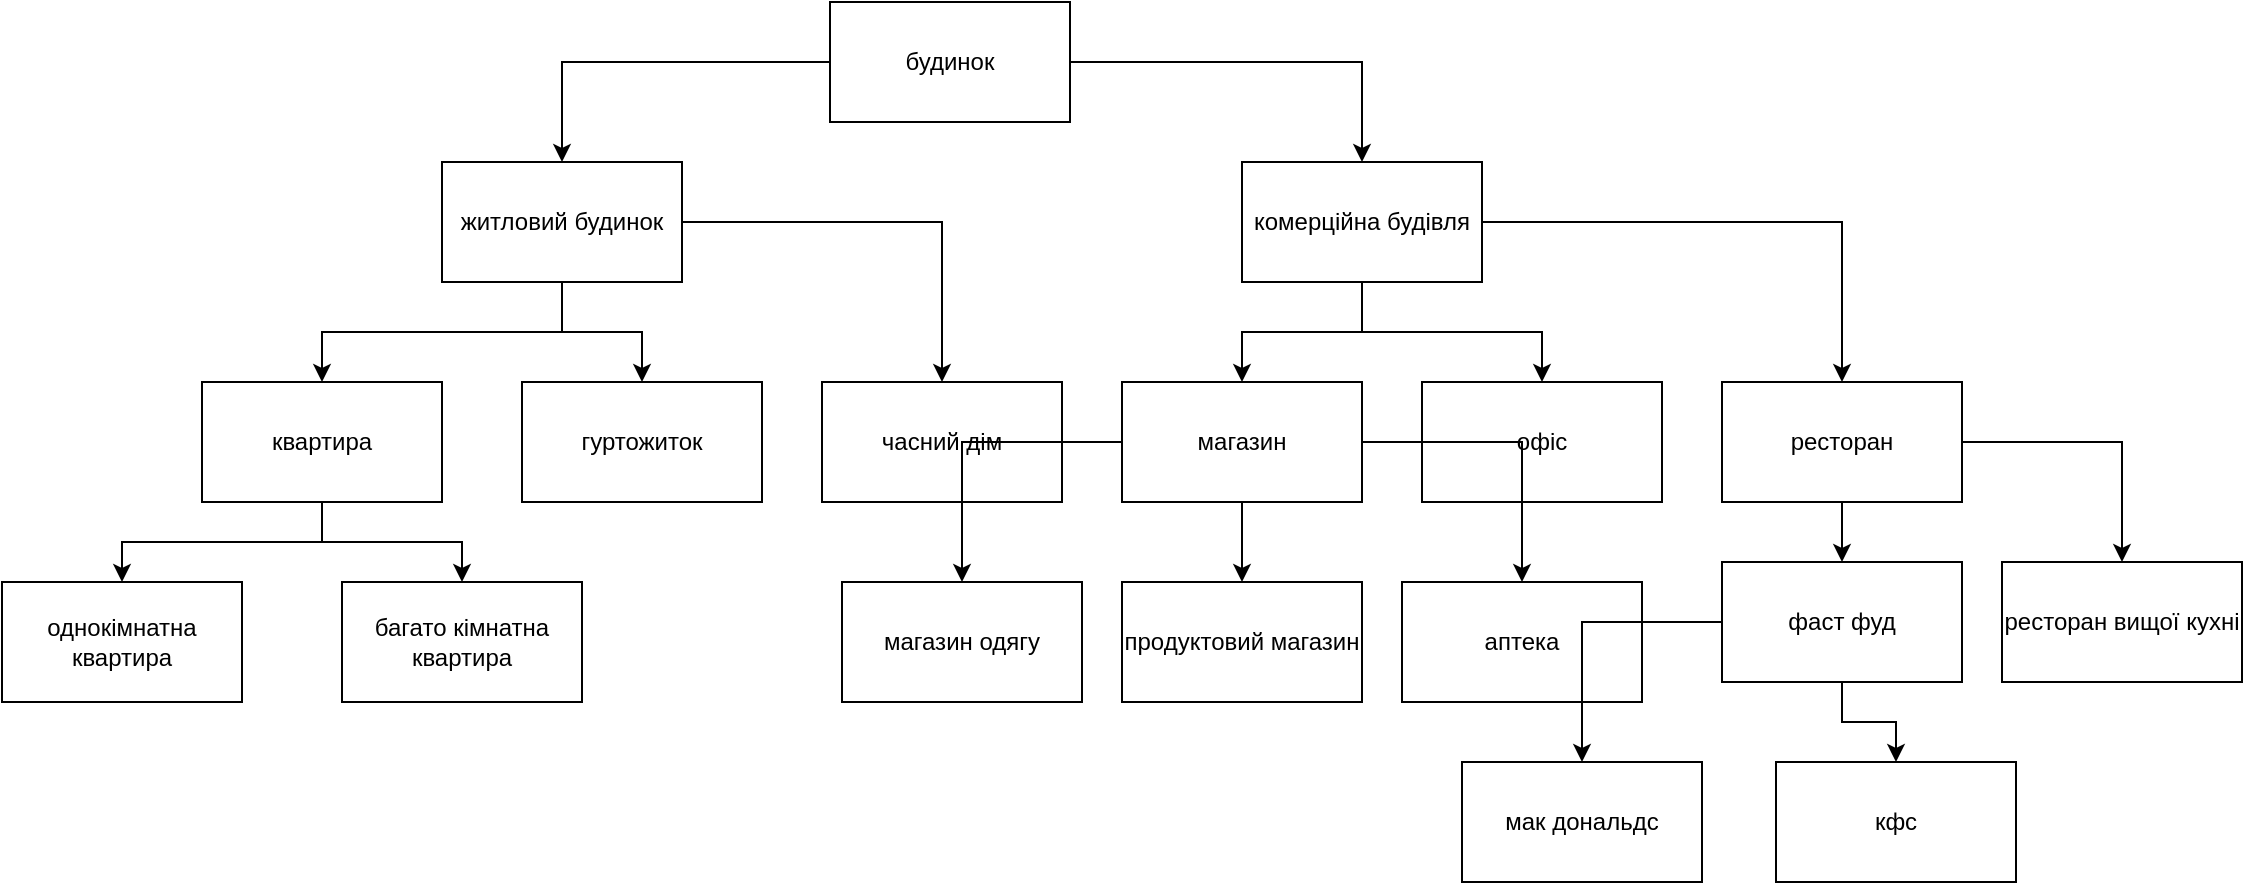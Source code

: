 <mxfile version="21.7.2" type="device">
  <diagram name="Страница — 1" id="uMHorBIrega37bvBCAY6">
    <mxGraphModel dx="2510" dy="958" grid="1" gridSize="10" guides="1" tooltips="1" connect="1" arrows="1" fold="1" page="1" pageScale="1" pageWidth="827" pageHeight="1169" math="0" shadow="0">
      <root>
        <mxCell id="0" />
        <mxCell id="1" parent="0" />
        <mxCell id="pqDDeya4w2xwKk0txJkW-4" style="edgeStyle=orthogonalEdgeStyle;rounded=0;orthogonalLoop=1;jettySize=auto;html=1;entryX=0.5;entryY=0;entryDx=0;entryDy=0;" edge="1" parent="1" source="pqDDeya4w2xwKk0txJkW-1" target="pqDDeya4w2xwKk0txJkW-2">
          <mxGeometry relative="1" as="geometry" />
        </mxCell>
        <mxCell id="pqDDeya4w2xwKk0txJkW-5" style="edgeStyle=orthogonalEdgeStyle;rounded=0;orthogonalLoop=1;jettySize=auto;html=1;entryX=0.5;entryY=0;entryDx=0;entryDy=0;" edge="1" parent="1" source="pqDDeya4w2xwKk0txJkW-1" target="pqDDeya4w2xwKk0txJkW-3">
          <mxGeometry relative="1" as="geometry" />
        </mxCell>
        <mxCell id="pqDDeya4w2xwKk0txJkW-1" value="будинок" style="rounded=0;whiteSpace=wrap;html=1;" vertex="1" parent="1">
          <mxGeometry x="354" width="120" height="60" as="geometry" />
        </mxCell>
        <mxCell id="pqDDeya4w2xwKk0txJkW-8" style="edgeStyle=orthogonalEdgeStyle;rounded=0;orthogonalLoop=1;jettySize=auto;html=1;entryX=0.5;entryY=0;entryDx=0;entryDy=0;" edge="1" parent="1" source="pqDDeya4w2xwKk0txJkW-2" target="pqDDeya4w2xwKk0txJkW-6">
          <mxGeometry relative="1" as="geometry" />
        </mxCell>
        <mxCell id="pqDDeya4w2xwKk0txJkW-9" style="edgeStyle=orthogonalEdgeStyle;rounded=0;orthogonalLoop=1;jettySize=auto;html=1;entryX=0.5;entryY=0;entryDx=0;entryDy=0;" edge="1" parent="1" source="pqDDeya4w2xwKk0txJkW-2" target="pqDDeya4w2xwKk0txJkW-7">
          <mxGeometry relative="1" as="geometry" />
        </mxCell>
        <mxCell id="pqDDeya4w2xwKk0txJkW-11" style="edgeStyle=orthogonalEdgeStyle;rounded=0;orthogonalLoop=1;jettySize=auto;html=1;entryX=0.5;entryY=0;entryDx=0;entryDy=0;" edge="1" parent="1" source="pqDDeya4w2xwKk0txJkW-2" target="pqDDeya4w2xwKk0txJkW-10">
          <mxGeometry relative="1" as="geometry" />
        </mxCell>
        <mxCell id="pqDDeya4w2xwKk0txJkW-2" value="житловий будинок" style="rounded=0;whiteSpace=wrap;html=1;" vertex="1" parent="1">
          <mxGeometry x="160" y="80" width="120" height="60" as="geometry" />
        </mxCell>
        <mxCell id="pqDDeya4w2xwKk0txJkW-15" style="edgeStyle=orthogonalEdgeStyle;rounded=0;orthogonalLoop=1;jettySize=auto;html=1;entryX=0.5;entryY=0;entryDx=0;entryDy=0;" edge="1" parent="1" source="pqDDeya4w2xwKk0txJkW-3" target="pqDDeya4w2xwKk0txJkW-12">
          <mxGeometry relative="1" as="geometry" />
        </mxCell>
        <mxCell id="pqDDeya4w2xwKk0txJkW-16" style="edgeStyle=orthogonalEdgeStyle;rounded=0;orthogonalLoop=1;jettySize=auto;html=1;entryX=0.5;entryY=0;entryDx=0;entryDy=0;" edge="1" parent="1" source="pqDDeya4w2xwKk0txJkW-3" target="pqDDeya4w2xwKk0txJkW-13">
          <mxGeometry relative="1" as="geometry" />
        </mxCell>
        <mxCell id="pqDDeya4w2xwKk0txJkW-17" style="edgeStyle=orthogonalEdgeStyle;rounded=0;orthogonalLoop=1;jettySize=auto;html=1;entryX=0.5;entryY=0;entryDx=0;entryDy=0;" edge="1" parent="1" source="pqDDeya4w2xwKk0txJkW-3" target="pqDDeya4w2xwKk0txJkW-14">
          <mxGeometry relative="1" as="geometry" />
        </mxCell>
        <mxCell id="pqDDeya4w2xwKk0txJkW-3" value="комерційна будівля" style="rounded=0;whiteSpace=wrap;html=1;" vertex="1" parent="1">
          <mxGeometry x="560" y="80" width="120" height="60" as="geometry" />
        </mxCell>
        <mxCell id="pqDDeya4w2xwKk0txJkW-33" style="edgeStyle=orthogonalEdgeStyle;rounded=0;orthogonalLoop=1;jettySize=auto;html=1;entryX=0.5;entryY=0;entryDx=0;entryDy=0;" edge="1" parent="1" source="pqDDeya4w2xwKk0txJkW-6" target="pqDDeya4w2xwKk0txJkW-31">
          <mxGeometry relative="1" as="geometry" />
        </mxCell>
        <mxCell id="pqDDeya4w2xwKk0txJkW-34" style="edgeStyle=orthogonalEdgeStyle;rounded=0;orthogonalLoop=1;jettySize=auto;html=1;entryX=0.5;entryY=0;entryDx=0;entryDy=0;" edge="1" parent="1" source="pqDDeya4w2xwKk0txJkW-6" target="pqDDeya4w2xwKk0txJkW-32">
          <mxGeometry relative="1" as="geometry" />
        </mxCell>
        <mxCell id="pqDDeya4w2xwKk0txJkW-6" value="квартира" style="rounded=0;whiteSpace=wrap;html=1;" vertex="1" parent="1">
          <mxGeometry x="40" y="190" width="120" height="60" as="geometry" />
        </mxCell>
        <mxCell id="pqDDeya4w2xwKk0txJkW-7" value="гуртожиток" style="rounded=0;whiteSpace=wrap;html=1;" vertex="1" parent="1">
          <mxGeometry x="200" y="190" width="120" height="60" as="geometry" />
        </mxCell>
        <mxCell id="pqDDeya4w2xwKk0txJkW-10" value="часний дім" style="rounded=0;whiteSpace=wrap;html=1;" vertex="1" parent="1">
          <mxGeometry x="350" y="190" width="120" height="60" as="geometry" />
        </mxCell>
        <mxCell id="pqDDeya4w2xwKk0txJkW-21" style="edgeStyle=orthogonalEdgeStyle;rounded=0;orthogonalLoop=1;jettySize=auto;html=1;entryX=0.5;entryY=0;entryDx=0;entryDy=0;" edge="1" parent="1" source="pqDDeya4w2xwKk0txJkW-12" target="pqDDeya4w2xwKk0txJkW-18">
          <mxGeometry relative="1" as="geometry" />
        </mxCell>
        <mxCell id="pqDDeya4w2xwKk0txJkW-22" style="edgeStyle=orthogonalEdgeStyle;rounded=0;orthogonalLoop=1;jettySize=auto;html=1;entryX=0.5;entryY=0;entryDx=0;entryDy=0;" edge="1" parent="1" source="pqDDeya4w2xwKk0txJkW-12" target="pqDDeya4w2xwKk0txJkW-19">
          <mxGeometry relative="1" as="geometry" />
        </mxCell>
        <mxCell id="pqDDeya4w2xwKk0txJkW-12" value="магазин" style="rounded=0;whiteSpace=wrap;html=1;" vertex="1" parent="1">
          <mxGeometry x="500" y="190" width="120" height="60" as="geometry" />
        </mxCell>
        <mxCell id="pqDDeya4w2xwKk0txJkW-13" value="офіс" style="rounded=0;whiteSpace=wrap;html=1;" vertex="1" parent="1">
          <mxGeometry x="650" y="190" width="120" height="60" as="geometry" />
        </mxCell>
        <mxCell id="pqDDeya4w2xwKk0txJkW-35" style="edgeStyle=orthogonalEdgeStyle;rounded=0;orthogonalLoop=1;jettySize=auto;html=1;entryX=0.5;entryY=0;entryDx=0;entryDy=0;" edge="1" parent="1" source="pqDDeya4w2xwKk0txJkW-14" target="pqDDeya4w2xwKk0txJkW-25">
          <mxGeometry relative="1" as="geometry" />
        </mxCell>
        <mxCell id="pqDDeya4w2xwKk0txJkW-36" style="edgeStyle=orthogonalEdgeStyle;rounded=0;orthogonalLoop=1;jettySize=auto;html=1;entryX=0.5;entryY=0;entryDx=0;entryDy=0;" edge="1" parent="1" source="pqDDeya4w2xwKk0txJkW-14" target="pqDDeya4w2xwKk0txJkW-24">
          <mxGeometry relative="1" as="geometry" />
        </mxCell>
        <mxCell id="pqDDeya4w2xwKk0txJkW-14" value="ресторан" style="rounded=0;whiteSpace=wrap;html=1;" vertex="1" parent="1">
          <mxGeometry x="800" y="190" width="120" height="60" as="geometry" />
        </mxCell>
        <mxCell id="pqDDeya4w2xwKk0txJkW-18" value="магазин одягу" style="rounded=0;whiteSpace=wrap;html=1;" vertex="1" parent="1">
          <mxGeometry x="360" y="290" width="120" height="60" as="geometry" />
        </mxCell>
        <mxCell id="pqDDeya4w2xwKk0txJkW-19" value="продуктовий магазин" style="rounded=0;whiteSpace=wrap;html=1;" vertex="1" parent="1">
          <mxGeometry x="500" y="290" width="120" height="60" as="geometry" />
        </mxCell>
        <mxCell id="pqDDeya4w2xwKk0txJkW-20" value="аптека" style="rounded=0;whiteSpace=wrap;html=1;" vertex="1" parent="1">
          <mxGeometry x="640" y="290" width="120" height="60" as="geometry" />
        </mxCell>
        <mxCell id="pqDDeya4w2xwKk0txJkW-23" style="edgeStyle=orthogonalEdgeStyle;rounded=0;orthogonalLoop=1;jettySize=auto;html=1;entryX=0.5;entryY=0;entryDx=0;entryDy=0;" edge="1" parent="1" source="pqDDeya4w2xwKk0txJkW-12" target="pqDDeya4w2xwKk0txJkW-20">
          <mxGeometry relative="1" as="geometry" />
        </mxCell>
        <mxCell id="pqDDeya4w2xwKk0txJkW-24" value="ресторан вищої кухні" style="rounded=0;whiteSpace=wrap;html=1;" vertex="1" parent="1">
          <mxGeometry x="940" y="280" width="120" height="60" as="geometry" />
        </mxCell>
        <mxCell id="pqDDeya4w2xwKk0txJkW-29" style="edgeStyle=orthogonalEdgeStyle;rounded=0;orthogonalLoop=1;jettySize=auto;html=1;entryX=0.5;entryY=0;entryDx=0;entryDy=0;" edge="1" parent="1" source="pqDDeya4w2xwKk0txJkW-25" target="pqDDeya4w2xwKk0txJkW-27">
          <mxGeometry relative="1" as="geometry" />
        </mxCell>
        <mxCell id="pqDDeya4w2xwKk0txJkW-30" style="edgeStyle=orthogonalEdgeStyle;rounded=0;orthogonalLoop=1;jettySize=auto;html=1;entryX=0.5;entryY=0;entryDx=0;entryDy=0;" edge="1" parent="1" source="pqDDeya4w2xwKk0txJkW-25" target="pqDDeya4w2xwKk0txJkW-26">
          <mxGeometry relative="1" as="geometry" />
        </mxCell>
        <mxCell id="pqDDeya4w2xwKk0txJkW-25" value="фаст фуд" style="rounded=0;whiteSpace=wrap;html=1;" vertex="1" parent="1">
          <mxGeometry x="800" y="280" width="120" height="60" as="geometry" />
        </mxCell>
        <mxCell id="pqDDeya4w2xwKk0txJkW-26" value="мак дональдс" style="rounded=0;whiteSpace=wrap;html=1;" vertex="1" parent="1">
          <mxGeometry x="670" y="380" width="120" height="60" as="geometry" />
        </mxCell>
        <mxCell id="pqDDeya4w2xwKk0txJkW-27" value="кфс" style="rounded=0;whiteSpace=wrap;html=1;" vertex="1" parent="1">
          <mxGeometry x="827" y="380" width="120" height="60" as="geometry" />
        </mxCell>
        <mxCell id="pqDDeya4w2xwKk0txJkW-31" value="однокімнатна квартира" style="rounded=0;whiteSpace=wrap;html=1;" vertex="1" parent="1">
          <mxGeometry x="-60" y="290" width="120" height="60" as="geometry" />
        </mxCell>
        <mxCell id="pqDDeya4w2xwKk0txJkW-32" value="багато кімнатна квартира" style="rounded=0;whiteSpace=wrap;html=1;" vertex="1" parent="1">
          <mxGeometry x="110" y="290" width="120" height="60" as="geometry" />
        </mxCell>
      </root>
    </mxGraphModel>
  </diagram>
</mxfile>
